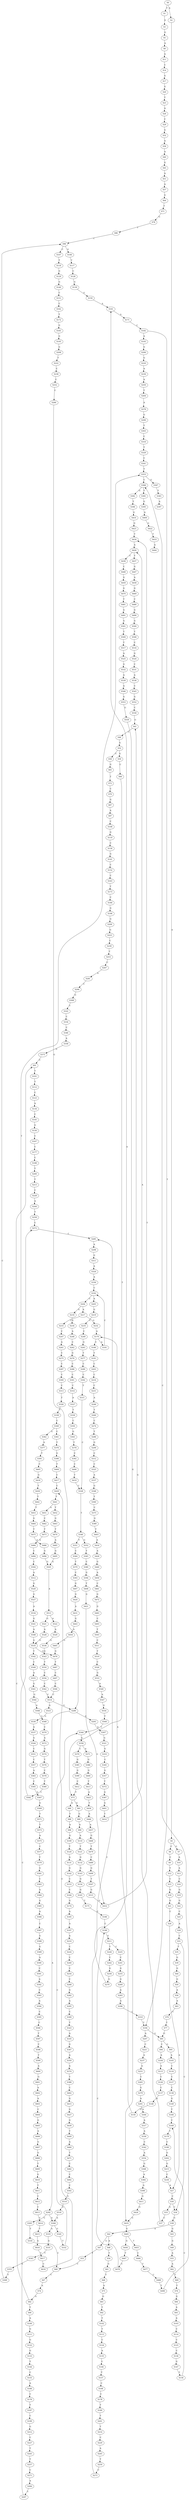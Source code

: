strict digraph  {
	S0 -> S1 [ label = T ];
	S0 -> S2 [ label = A ];
	S1 -> S3 [ label = G ];
	S2 -> S4 [ label = A ];
	S3 -> S5 [ label = G ];
	S4 -> S6 [ label = C ];
	S4 -> S7 [ label = G ];
	S5 -> S8 [ label = A ];
	S6 -> S9 [ label = C ];
	S7 -> S10 [ label = A ];
	S8 -> S11 [ label = A ];
	S9 -> S12 [ label = T ];
	S10 -> S13 [ label = A ];
	S11 -> S14 [ label = C ];
	S12 -> S15 [ label = C ];
	S13 -> S16 [ label = C ];
	S14 -> S17 [ label = G ];
	S15 -> S18 [ label = G ];
	S16 -> S19 [ label = G ];
	S17 -> S20 [ label = G ];
	S18 -> S21 [ label = G ];
	S19 -> S22 [ label = G ];
	S20 -> S23 [ label = T ];
	S21 -> S24 [ label = C ];
	S22 -> S25 [ label = C ];
	S23 -> S26 [ label = A ];
	S24 -> S27 [ label = A ];
	S25 -> S28 [ label = A ];
	S26 -> S29 [ label = C ];
	S27 -> S30 [ label = C ];
	S28 -> S31 [ label = C ];
	S29 -> S32 [ label = G ];
	S30 -> S33 [ label = G ];
	S30 -> S34 [ label = C ];
	S31 -> S34 [ label = C ];
	S31 -> S35 [ label = T ];
	S32 -> S36 [ label = A ];
	S33 -> S37 [ label = C ];
	S34 -> S38 [ label = G ];
	S35 -> S39 [ label = G ];
	S36 -> S40 [ label = A ];
	S37 -> S41 [ label = G ];
	S38 -> S42 [ label = A ];
	S38 -> S43 [ label = G ];
	S39 -> S44 [ label = G ];
	S40 -> S45 [ label = G ];
	S41 -> S46 [ label = C ];
	S42 -> S47 [ label = G ];
	S42 -> S48 [ label = A ];
	S43 -> S49 [ label = G ];
	S44 -> S50 [ label = G ];
	S45 -> S51 [ label = A ];
	S46 -> S52 [ label = G ];
	S47 -> S53 [ label = T ];
	S48 -> S54 [ label = T ];
	S49 -> S55 [ label = A ];
	S50 -> S56 [ label = A ];
	S51 -> S57 [ label = A ];
	S52 -> S58 [ label = C ];
	S52 -> S59 [ label = G ];
	S53 -> S60 [ label = C ];
	S54 -> S61 [ label = G ];
	S55 -> S62 [ label = A ];
	S56 -> S63 [ label = A ];
	S57 -> S64 [ label = G ];
	S58 -> S65 [ label = G ];
	S59 -> S66 [ label = C ];
	S60 -> S67 [ label = C ];
	S61 -> S68 [ label = T ];
	S62 -> S69 [ label = T ];
	S63 -> S70 [ label = C ];
	S64 -> S71 [ label = T ];
	S65 -> S72 [ label = T ];
	S66 -> S73 [ label = T ];
	S67 -> S74 [ label = A ];
	S68 -> S75 [ label = A ];
	S69 -> S76 [ label = T ];
	S70 -> S77 [ label = T ];
	S71 -> S78 [ label = G ];
	S72 -> S79 [ label = C ];
	S73 -> S80 [ label = A ];
	S73 -> S81 [ label = G ];
	S74 -> S82 [ label = G ];
	S75 -> S83 [ label = G ];
	S76 -> S84 [ label = G ];
	S77 -> S85 [ label = G ];
	S78 -> S86 [ label = T ];
	S79 -> S87 [ label = G ];
	S80 -> S88 [ label = T ];
	S81 -> S89 [ label = G ];
	S82 -> S90 [ label = T ];
	S82 -> S91 [ label = C ];
	S83 -> S92 [ label = T ];
	S84 -> S93 [ label = A ];
	S85 -> S94 [ label = C ];
	S85 -> S95 [ label = G ];
	S86 -> S96 [ label = C ];
	S87 -> S97 [ label = A ];
	S88 -> S98 [ label = A ];
	S89 -> S99 [ label = A ];
	S90 -> S100 [ label = A ];
	S91 -> S101 [ label = T ];
	S92 -> S102 [ label = T ];
	S93 -> S103 [ label = A ];
	S94 -> S104 [ label = A ];
	S95 -> S105 [ label = A ];
	S96 -> S106 [ label = G ];
	S96 -> S107 [ label = C ];
	S97 -> S108 [ label = C ];
	S98 -> S109 [ label = G ];
	S99 -> S110 [ label = A ];
	S100 -> S111 [ label = G ];
	S101 -> S112 [ label = T ];
	S102 -> S113 [ label = T ];
	S103 -> S114 [ label = C ];
	S104 -> S115 [ label = A ];
	S105 -> S116 [ label = C ];
	S106 -> S117 [ label = T ];
	S107 -> S118 [ label = T ];
	S108 -> S119 [ label = G ];
	S109 -> S120 [ label = T ];
	S110 -> S121 [ label = T ];
	S111 -> S122 [ label = G ];
	S112 -> S123 [ label = C ];
	S113 -> S124 [ label = C ];
	S114 -> S125 [ label = C ];
	S115 -> S126 [ label = C ];
	S116 -> S127 [ label = C ];
	S117 -> S128 [ label = C ];
	S118 -> S129 [ label = G ];
	S119 -> S130 [ label = C ];
	S120 -> S131 [ label = A ];
	S121 -> S132 [ label = G ];
	S122 -> S133 [ label = G ];
	S123 -> S134 [ label = A ];
	S124 -> S135 [ label = A ];
	S125 -> S136 [ label = C ];
	S126 -> S137 [ label = C ];
	S127 -> S138 [ label = C ];
	S128 -> S139 [ label = G ];
	S129 -> S140 [ label = G ];
	S130 -> S141 [ label = G ];
	S131 -> S142 [ label = G ];
	S132 -> S143 [ label = G ];
	S133 -> S144 [ label = T ];
	S134 -> S145 [ label = C ];
	S135 -> S146 [ label = C ];
	S136 -> S147 [ label = G ];
	S137 -> S148 [ label = A ];
	S138 -> S149 [ label = G ];
	S139 -> S150 [ label = G ];
	S140 -> S151 [ label = C ];
	S141 -> S152 [ label = C ];
	S142 -> S153 [ label = C ];
	S143 -> S154 [ label = G ];
	S144 -> S155 [ label = C ];
	S145 -> S156 [ label = G ];
	S146 -> S157 [ label = T ];
	S147 -> S158 [ label = T ];
	S148 -> S159 [ label = G ];
	S149 -> S160 [ label = T ];
	S150 -> S161 [ label = A ];
	S151 -> S162 [ label = C ];
	S152 -> S163 [ label = C ];
	S153 -> S164 [ label = C ];
	S154 -> S165 [ label = G ];
	S155 -> S166 [ label = A ];
	S156 -> S167 [ label = C ];
	S157 -> S168 [ label = C ];
	S158 -> S169 [ label = C ];
	S159 -> S170 [ label = A ];
	S160 -> S169 [ label = C ];
	S161 -> S171 [ label = A ];
	S162 -> S172 [ label = T ];
	S163 -> S173 [ label = T ];
	S164 -> S174 [ label = G ];
	S165 -> S175 [ label = T ];
	S166 -> S176 [ label = C ];
	S167 -> S177 [ label = C ];
	S168 -> S178 [ label = C ];
	S169 -> S179 [ label = T ];
	S170 -> S180 [ label = C ];
	S170 -> S181 [ label = A ];
	S171 -> S182 [ label = C ];
	S172 -> S183 [ label = G ];
	S173 -> S184 [ label = C ];
	S174 -> S185 [ label = A ];
	S175 -> S186 [ label = C ];
	S176 -> S187 [ label = T ];
	S177 -> S188 [ label = C ];
	S178 -> S189 [ label = T ];
	S179 -> S190 [ label = C ];
	S180 -> S191 [ label = T ];
	S181 -> S192 [ label = C ];
	S182 -> S193 [ label = A ];
	S182 -> S194 [ label = T ];
	S183 -> S195 [ label = G ];
	S184 -> S196 [ label = G ];
	S185 -> S197 [ label = A ];
	S186 -> S198 [ label = C ];
	S187 -> S199 [ label = C ];
	S188 -> S200 [ label = T ];
	S189 -> S201 [ label = T ];
	S190 -> S202 [ label = G ];
	S191 -> S203 [ label = C ];
	S192 -> S204 [ label = C ];
	S192 -> S205 [ label = A ];
	S193 -> S206 [ label = G ];
	S194 -> S85 [ label = G ];
	S194 -> S207 [ label = A ];
	S195 -> S208 [ label = G ];
	S196 -> S209 [ label = G ];
	S197 -> S210 [ label = A ];
	S198 -> S211 [ label = G ];
	S199 -> S212 [ label = G ];
	S200 -> S213 [ label = T ];
	S201 -> S214 [ label = T ];
	S202 -> S215 [ label = G ];
	S203 -> S216 [ label = C ];
	S204 -> S217 [ label = A ];
	S204 -> S218 [ label = G ];
	S205 -> S219 [ label = G ];
	S206 -> S220 [ label = G ];
	S207 -> S221 [ label = C ];
	S208 -> S222 [ label = T ];
	S209 -> S223 [ label = G ];
	S210 -> S224 [ label = C ];
	S211 -> S225 [ label = C ];
	S211 -> S226 [ label = T ];
	S212 -> S227 [ label = C ];
	S213 -> S228 [ label = C ];
	S214 -> S229 [ label = C ];
	S215 -> S230 [ label = C ];
	S216 -> S231 [ label = C ];
	S217 -> S232 [ label = G ];
	S217 -> S233 [ label = C ];
	S218 -> S234 [ label = G ];
	S219 -> S235 [ label = C ];
	S220 -> S236 [ label = A ];
	S221 -> S237 [ label = A ];
	S222 -> S238 [ label = C ];
	S223 -> S239 [ label = C ];
	S224 -> S240 [ label = C ];
	S225 -> S241 [ label = C ];
	S226 -> S242 [ label = C ];
	S227 -> S243 [ label = T ];
	S228 -> S244 [ label = A ];
	S229 -> S245 [ label = A ];
	S230 -> S27 [ label = A ];
	S231 -> S246 [ label = A ];
	S232 -> S170 [ label = A ];
	S233 -> S247 [ label = C ];
	S234 -> S248 [ label = A ];
	S235 -> S249 [ label = C ];
	S236 -> S250 [ label = A ];
	S237 -> S251 [ label = A ];
	S238 -> S252 [ label = C ];
	S239 -> S253 [ label = T ];
	S240 -> S254 [ label = C ];
	S241 -> S255 [ label = G ];
	S242 -> S256 [ label = G ];
	S243 -> S257 [ label = T ];
	S244 -> S258 [ label = T ];
	S245 -> S259 [ label = T ];
	S246 -> S260 [ label = T ];
	S247 -> S261 [ label = A ];
	S248 -> S262 [ label = C ];
	S249 -> S263 [ label = G ];
	S250 -> S264 [ label = T ];
	S251 -> S265 [ label = C ];
	S252 -> S266 [ label = C ];
	S253 -> S267 [ label = C ];
	S254 -> S268 [ label = C ];
	S255 -> S269 [ label = G ];
	S256 -> S270 [ label = G ];
	S257 -> S271 [ label = C ];
	S258 -> S272 [ label = C ];
	S259 -> S273 [ label = C ];
	S260 -> S274 [ label = C ];
	S261 -> S275 [ label = C ];
	S262 -> S276 [ label = G ];
	S263 -> S277 [ label = T ];
	S264 -> S278 [ label = A ];
	S265 -> S279 [ label = G ];
	S266 -> S280 [ label = G ];
	S267 -> S281 [ label = A ];
	S268 -> S282 [ label = G ];
	S269 -> S283 [ label = A ];
	S270 -> S161 [ label = A ];
	S271 -> S284 [ label = A ];
	S272 -> S285 [ label = C ];
	S273 -> S285 [ label = C ];
	S274 -> S286 [ label = T ];
	S275 -> S287 [ label = C ];
	S276 -> S288 [ label = C ];
	S277 -> S289 [ label = C ];
	S278 -> S290 [ label = G ];
	S279 -> S291 [ label = A ];
	S280 -> S292 [ label = A ];
	S280 -> S293 [ label = G ];
	S281 -> S294 [ label = C ];
	S282 -> S295 [ label = A ];
	S283 -> S296 [ label = A ];
	S284 -> S297 [ label = T ];
	S285 -> S298 [ label = A ];
	S286 -> S299 [ label = G ];
	S287 -> S300 [ label = C ];
	S288 -> S301 [ label = C ];
	S289 -> S302 [ label = C ];
	S290 -> S303 [ label = T ];
	S291 -> S304 [ label = A ];
	S292 -> S305 [ label = G ];
	S292 -> S306 [ label = A ];
	S293 -> S307 [ label = A ];
	S294 -> S308 [ label = G ];
	S295 -> S309 [ label = C ];
	S296 -> S310 [ label = C ];
	S297 -> S272 [ label = C ];
	S298 -> S311 [ label = G ];
	S299 -> S312 [ label = C ];
	S300 -> S313 [ label = C ];
	S301 -> S314 [ label = C ];
	S302 -> S315 [ label = T ];
	S303 -> S316 [ label = C ];
	S304 -> S317 [ label = A ];
	S305 -> S318 [ label = T ];
	S306 -> S319 [ label = A ];
	S306 -> S320 [ label = G ];
	S307 -> S321 [ label = G ];
	S308 -> S322 [ label = T ];
	S309 -> S323 [ label = T ];
	S310 -> S194 [ label = T ];
	S311 -> S324 [ label = A ];
	S312 -> S325 [ label = C ];
	S313 -> S326 [ label = T ];
	S314 -> S327 [ label = A ];
	S315 -> S328 [ label = C ];
	S316 -> S329 [ label = T ];
	S317 -> S330 [ label = A ];
	S318 -> S60 [ label = C ];
	S319 -> S331 [ label = G ];
	S320 -> S332 [ label = T ];
	S321 -> S333 [ label = G ];
	S322 -> S334 [ label = C ];
	S323 -> S335 [ label = A ];
	S324 -> S336 [ label = A ];
	S325 -> S337 [ label = A ];
	S326 -> S338 [ label = T ];
	S327 -> S339 [ label = T ];
	S328 -> S340 [ label = T ];
	S329 -> S341 [ label = C ];
	S330 -> S342 [ label = C ];
	S331 -> S343 [ label = T ];
	S332 -> S344 [ label = C ];
	S333 -> S345 [ label = C ];
	S334 -> S346 [ label = C ];
	S335 -> S347 [ label = G ];
	S336 -> S192 [ label = C ];
	S337 -> S348 [ label = G ];
	S338 -> S349 [ label = C ];
	S339 -> S350 [ label = C ];
	S340 -> S351 [ label = T ];
	S340 -> S352 [ label = G ];
	S341 -> S353 [ label = T ];
	S342 -> S354 [ label = A ];
	S343 -> S355 [ label = G ];
	S344 -> S356 [ label = G ];
	S345 -> S357 [ label = G ];
	S346 -> S358 [ label = A ];
	S347 -> S359 [ label = A ];
	S348 -> S360 [ label = T ];
	S349 -> S361 [ label = C ];
	S349 -> S362 [ label = G ];
	S350 -> S363 [ label = G ];
	S351 -> S364 [ label = C ];
	S352 -> S365 [ label = T ];
	S353 -> S366 [ label = C ];
	S353 -> S367 [ label = G ];
	S354 -> S368 [ label = G ];
	S355 -> S369 [ label = T ];
	S356 -> S370 [ label = C ];
	S356 -> S371 [ label = A ];
	S357 -> S372 [ label = T ];
	S358 -> S373 [ label = G ];
	S359 -> S374 [ label = A ];
	S360 -> S375 [ label = C ];
	S361 -> S376 [ label = T ];
	S362 -> S377 [ label = A ];
	S363 -> S378 [ label = T ];
	S364 -> S379 [ label = T ];
	S365 -> S380 [ label = C ];
	S366 -> S381 [ label = T ];
	S366 -> S382 [ label = G ];
	S367 -> S383 [ label = T ];
	S368 -> S384 [ label = A ];
	S369 -> S96 [ label = C ];
	S370 -> S385 [ label = G ];
	S371 -> S386 [ label = G ];
	S372 -> S387 [ label = G ];
	S373 -> S91 [ label = C ];
	S374 -> S388 [ label = T ];
	S375 -> S389 [ label = G ];
	S376 -> S390 [ label = G ];
	S377 -> S391 [ label = T ];
	S378 -> S392 [ label = C ];
	S379 -> S393 [ label = C ];
	S380 -> S394 [ label = G ];
	S381 -> S395 [ label = G ];
	S382 -> S396 [ label = T ];
	S383 -> S397 [ label = A ];
	S384 -> S398 [ label = A ];
	S385 -> S399 [ label = G ];
	S386 -> S400 [ label = G ];
	S387 -> S401 [ label = G ];
	S388 -> S402 [ label = C ];
	S389 -> S403 [ label = T ];
	S390 -> S404 [ label = T ];
	S391 -> S405 [ label = C ];
	S392 -> S406 [ label = C ];
	S393 -> S407 [ label = G ];
	S394 -> S408 [ label = T ];
	S395 -> S409 [ label = A ];
	S396 -> S410 [ label = G ];
	S398 -> S411 [ label = G ];
	S399 -> S412 [ label = C ];
	S400 -> S413 [ label = T ];
	S401 -> S414 [ label = T ];
	S402 -> S415 [ label = G ];
	S403 -> S416 [ label = A ];
	S404 -> S417 [ label = C ];
	S405 -> S418 [ label = G ];
	S406 -> S419 [ label = T ];
	S407 -> S420 [ label = G ];
	S408 -> S421 [ label = G ];
	S409 -> S422 [ label = G ];
	S410 -> S423 [ label = G ];
	S411 -> S424 [ label = G ];
	S412 -> S73 [ label = T ];
	S413 -> S425 [ label = A ];
	S414 -> S426 [ label = A ];
	S415 -> S427 [ label = G ];
	S416 -> S428 [ label = A ];
	S417 -> S429 [ label = C ];
	S418 -> S430 [ label = T ];
	S419 -> S328 [ label = C ];
	S420 -> S431 [ label = A ];
	S421 -> S432 [ label = G ];
	S422 -> S433 [ label = T ];
	S423 -> S434 [ label = T ];
	S424 -> S435 [ label = G ];
	S425 -> S436 [ label = T ];
	S426 -> S437 [ label = T ];
	S426 -> S438 [ label = C ];
	S427 -> S439 [ label = G ];
	S428 -> S440 [ label = G ];
	S429 -> S441 [ label = T ];
	S430 -> S442 [ label = T ];
	S431 -> S443 [ label = G ];
	S432 -> S434 [ label = T ];
	S433 -> S444 [ label = A ];
	S434 -> S426 [ label = A ];
	S435 -> S445 [ label = G ];
	S436 -> S446 [ label = A ];
	S437 -> S447 [ label = G ];
	S438 -> S448 [ label = C ];
	S439 -> S449 [ label = T ];
	S440 -> S450 [ label = A ];
	S441 -> S451 [ label = A ];
	S441 -> S452 [ label = T ];
	S442 -> S453 [ label = T ];
	S443 -> S454 [ label = A ];
	S445 -> S455 [ label = T ];
	S445 -> S456 [ label = G ];
	S446 -> S457 [ label = A ];
	S447 -> S458 [ label = A ];
	S448 -> S459 [ label = G ];
	S449 -> S460 [ label = A ];
	S450 -> S461 [ label = C ];
	S451 -> S462 [ label = C ];
	S452 -> S463 [ label = G ];
	S453 -> S464 [ label = G ];
	S454 -> S465 [ label = G ];
	S455 -> S466 [ label = C ];
	S456 -> S467 [ label = T ];
	S457 -> S468 [ label = G ];
	S458 -> S469 [ label = G ];
	S459 -> S470 [ label = G ];
	S460 -> S471 [ label = T ];
	S461 -> S472 [ label = G ];
	S462 -> S473 [ label = T ];
	S463 -> S474 [ label = T ];
	S464 -> S475 [ label = T ];
	S465 -> S476 [ label = G ];
	S466 -> S477 [ label = T ];
	S467 -> S478 [ label = C ];
	S468 -> S479 [ label = T ];
	S469 -> S480 [ label = C ];
	S470 -> S481 [ label = T ];
	S471 -> S482 [ label = C ];
	S472 -> S483 [ label = G ];
	S473 -> S484 [ label = A ];
	S474 -> S485 [ label = A ];
	S475 -> S486 [ label = A ];
	S476 -> S487 [ label = T ];
	S477 -> S488 [ label = C ];
	S478 -> S198 [ label = C ];
	S479 -> S489 [ label = C ];
	S480 -> S490 [ label = G ];
	S481 -> S491 [ label = G ];
	S482 -> S492 [ label = C ];
	S483 -> S493 [ label = C ];
	S484 -> S494 [ label = C ];
	S485 -> S495 [ label = G ];
	S486 -> S496 [ label = G ];
	S487 -> S497 [ label = C ];
	S488 -> S498 [ label = T ];
	S489 -> S499 [ label = G ];
	S490 -> S500 [ label = G ];
	S491 -> S501 [ label = G ];
	S492 -> S502 [ label = C ];
	S493 -> S503 [ label = T ];
	S494 -> S504 [ label = C ];
	S495 -> S505 [ label = G ];
	S496 -> S505 [ label = G ];
	S497 -> S506 [ label = C ];
	S498 -> S366 [ label = C ];
	S499 -> S507 [ label = T ];
	S500 -> S508 [ label = T ];
	S501 -> S509 [ label = T ];
	S502 -> S510 [ label = G ];
	S503 -> S511 [ label = C ];
	S504 -> S512 [ label = A ];
	S505 -> S513 [ label = A ];
	S506 -> S514 [ label = C ];
	S507 -> S515 [ label = G ];
	S508 -> S516 [ label = C ];
	S509 -> S517 [ label = T ];
	S510 -> S518 [ label = A ];
	S511 -> S519 [ label = T ];
	S512 -> S520 [ label = G ];
	S513 -> S521 [ label = G ];
	S513 -> S522 [ label = A ];
	S514 -> S523 [ label = A ];
	S514 -> S280 [ label = G ];
	S515 -> S432 [ label = G ];
	S516 -> S524 [ label = G ];
	S517 -> S525 [ label = A ];
	S518 -> S306 [ label = A ];
	S519 -> S526 [ label = C ];
	S520 -> S527 [ label = G ];
	S521 -> S528 [ label = A ];
	S522 -> S529 [ label = A ];
	S523 -> S530 [ label = G ];
	S524 -> S531 [ label = C ];
	S525 -> S532 [ label = G ];
	S526 -> S533 [ label = G ];
	S527 -> S534 [ label = A ];
	S528 -> S535 [ label = G ];
	S529 -> S536 [ label = G ];
	S530 -> S537 [ label = A ];
	S531 -> S538 [ label = A ];
	S532 -> S539 [ label = A ];
	S533 -> S540 [ label = A ];
	S534 -> S541 [ label = G ];
	S535 -> S542 [ label = T ];
	S535 -> S476 [ label = G ];
	S536 -> S543 [ label = G ];
	S537 -> S544 [ label = G ];
	S538 -> S545 [ label = C ];
	S539 -> S546 [ label = A ];
	S540 -> S547 [ label = A ];
	S541 -> S548 [ label = A ];
	S542 -> S549 [ label = C ];
	S543 -> S550 [ label = T ];
	S544 -> S551 [ label = C ];
	S545 -> S552 [ label = G ];
	S546 -> S553 [ label = G ];
	S547 -> S554 [ label = G ];
	S548 -> S535 [ label = G ];
	S549 -> S555 [ label = A ];
	S550 -> S556 [ label = C ];
	S551 -> S557 [ label = C ];
	S552 -> S558 [ label = C ];
	S553 -> S559 [ label = G ];
	S554 -> S560 [ label = T ];
	S555 -> S561 [ label = G ];
	S556 -> S562 [ label = C ];
	S557 -> S563 [ label = A ];
	S558 -> S41 [ label = G ];
	S559 -> S435 [ label = G ];
	S560 -> S344 [ label = C ];
	S561 -> S564 [ label = G ];
	S562 -> S514 [ label = C ];
	S563 -> S565 [ label = C ];
	S564 -> S566 [ label = A ];
	S565 -> S567 [ label = G ];
	S566 -> S568 [ label = C ];
	S567 -> S569 [ label = G ];
	S568 -> S570 [ label = C ];
	S569 -> S571 [ label = T ];
	S570 -> S572 [ label = A ];
	S571 -> S573 [ label = T ];
	S572 -> S574 [ label = G ];
	S573 -> S575 [ label = A ];
	S574 -> S576 [ label = T ];
	S575 -> S577 [ label = C ];
	S576 -> S578 [ label = C ];
	S577 -> S579 [ label = T ];
	S578 -> S580 [ label = T ];
	S579 -> S581 [ label = G ];
	S580 -> S582 [ label = C ];
	S581 -> S583 [ label = C ];
	S582 -> S353 [ label = T ];
	S583 -> S584 [ label = A ];
	S584 -> S585 [ label = G ];
	S585 -> S586 [ label = A ];
	S586 -> S587 [ label = C ];
	S587 -> S588 [ label = G ];
	S588 -> S589 [ label = G ];
	S589 -> S590 [ label = A ];
	S590 -> S591 [ label = C ];
	S591 -> S592 [ label = A ];
	S592 -> S593 [ label = C ];
	S593 -> S594 [ label = A ];
	S594 -> S595 [ label = C ];
	S595 -> S596 [ label = C ];
	S596 -> S597 [ label = T ];
	S597 -> S598 [ label = C ];
	S598 -> S599 [ label = T ];
	S599 -> S600 [ label = A ];
	S600 -> S601 [ label = G ];
	S601 -> S602 [ label = A ];
	S602 -> S603 [ label = A ];
	S603 -> S604 [ label = C ];
	S604 -> S605 [ label = G ];
	S605 -> S606 [ label = A ];
	S606 -> S607 [ label = G ];
	S607 -> S608 [ label = G ];
	S608 -> S609 [ label = T ];
	S609 -> S610 [ label = G ];
	S610 -> S611 [ label = T ];
	S611 -> S612 [ label = C ];
	S612 -> S613 [ label = C ];
	S613 -> S614 [ label = C ];
	S614 -> S615 [ label = T ];
	S615 -> S616 [ label = G ];
	S616 -> S617 [ label = T ];
	S617 -> S618 [ label = C ];
	S618 -> S429 [ label = C ];
}
